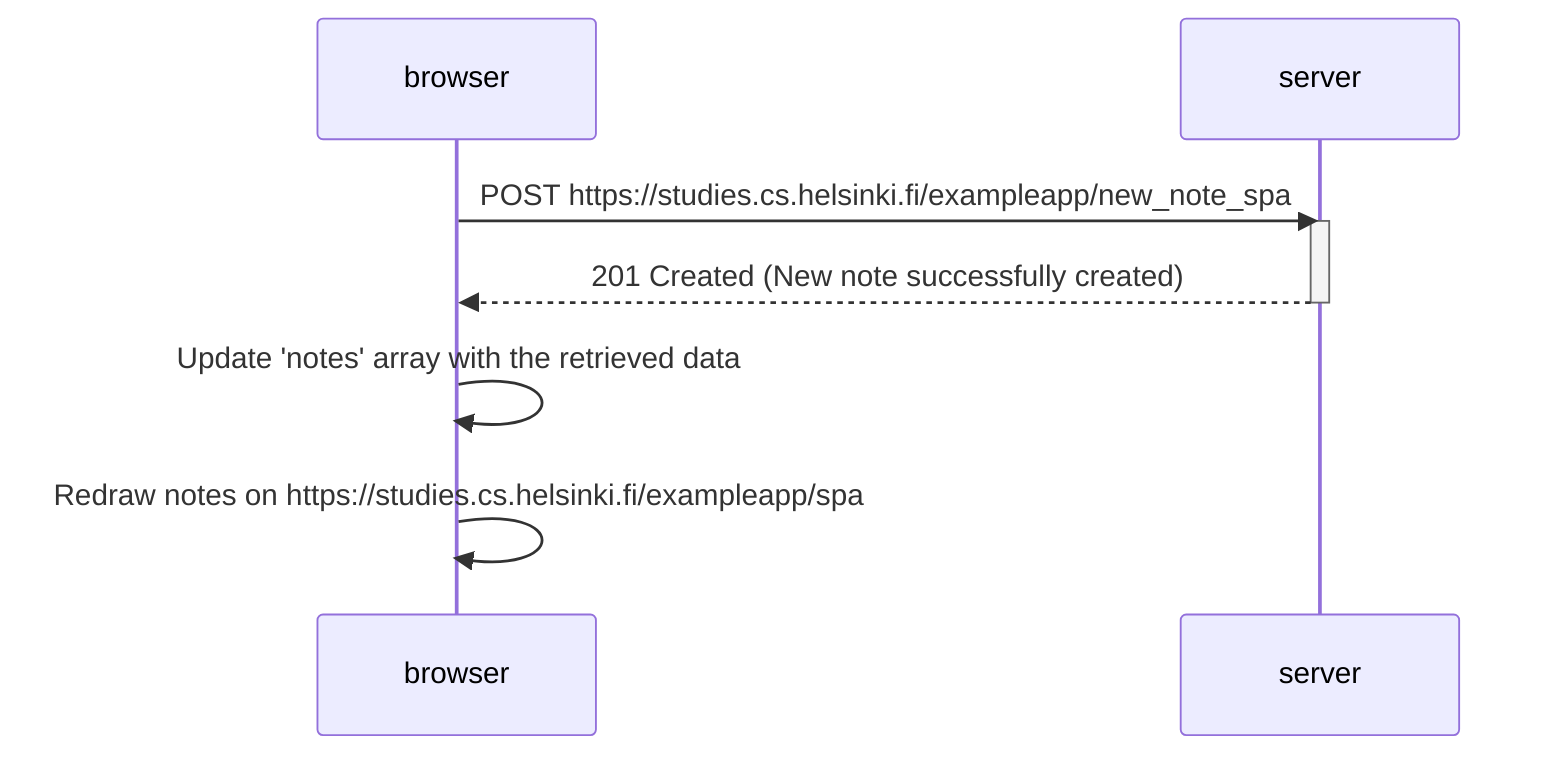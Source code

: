 sequenceDiagram
    participant browser
    participant server
    browser->>server: POST https://studies.cs.helsinki.fi/exampleapp/new_note_spa
    activate server
    server-->>browser: 201 Created (New note successfully created)
    deactivate server
    browser->>browser: Update 'notes' array with the retrieved data
    browser->>browser: Redraw notes on https://studies.cs.helsinki.fi/exampleapp/spa